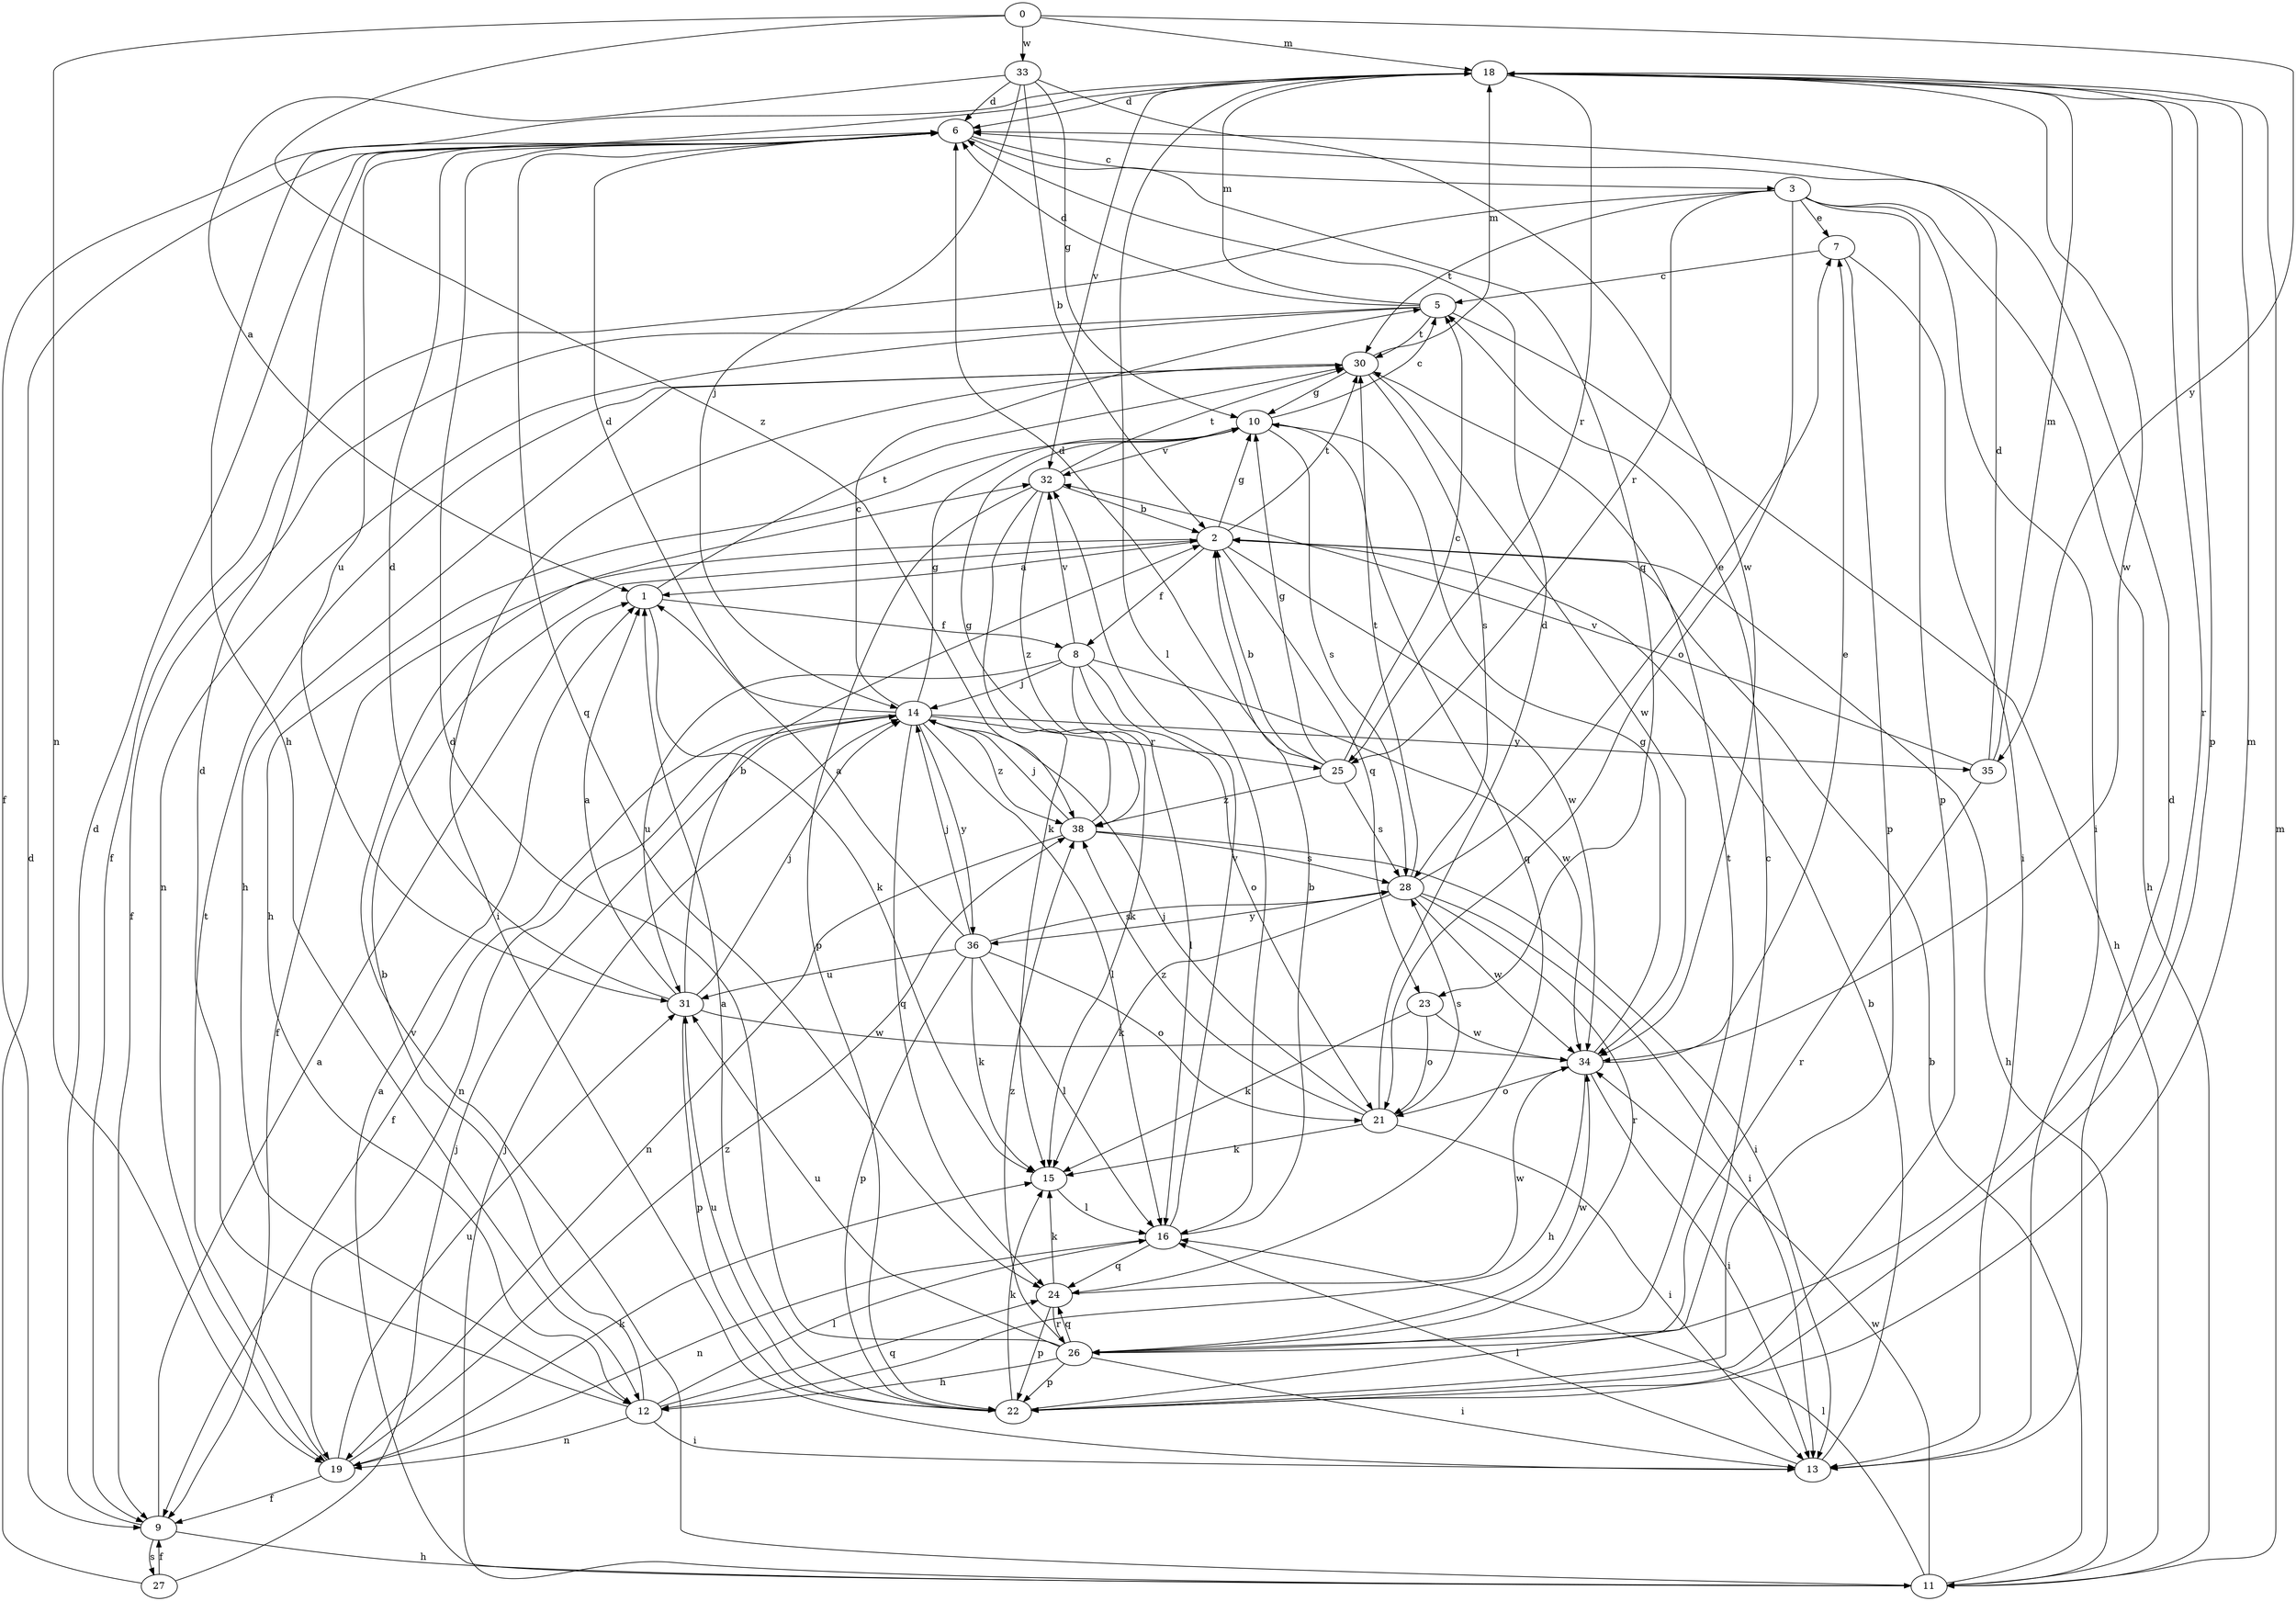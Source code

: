 strict digraph  {
0;
1;
2;
3;
5;
6;
7;
8;
9;
10;
11;
12;
13;
14;
15;
16;
18;
19;
21;
22;
23;
24;
25;
26;
27;
28;
30;
31;
32;
33;
34;
35;
36;
38;
0 -> 18  [label=m];
0 -> 19  [label=n];
0 -> 33  [label=w];
0 -> 35  [label=y];
0 -> 38  [label=z];
1 -> 8  [label=f];
1 -> 15  [label=k];
1 -> 30  [label=t];
2 -> 1  [label=a];
2 -> 8  [label=f];
2 -> 9  [label=f];
2 -> 10  [label=g];
2 -> 11  [label=h];
2 -> 23  [label=q];
2 -> 30  [label=t];
2 -> 34  [label=w];
3 -> 7  [label=e];
3 -> 9  [label=f];
3 -> 11  [label=h];
3 -> 13  [label=i];
3 -> 21  [label=o];
3 -> 22  [label=p];
3 -> 25  [label=r];
3 -> 30  [label=t];
5 -> 6  [label=d];
5 -> 9  [label=f];
5 -> 11  [label=h];
5 -> 18  [label=m];
5 -> 19  [label=n];
5 -> 30  [label=t];
6 -> 3  [label=c];
6 -> 23  [label=q];
6 -> 24  [label=q];
6 -> 31  [label=u];
7 -> 5  [label=c];
7 -> 13  [label=i];
7 -> 22  [label=p];
8 -> 14  [label=j];
8 -> 15  [label=k];
8 -> 16  [label=l];
8 -> 21  [label=o];
8 -> 31  [label=u];
8 -> 32  [label=v];
8 -> 34  [label=w];
9 -> 1  [label=a];
9 -> 6  [label=d];
9 -> 11  [label=h];
9 -> 27  [label=s];
10 -> 5  [label=c];
10 -> 12  [label=h];
10 -> 24  [label=q];
10 -> 28  [label=s];
10 -> 32  [label=v];
11 -> 1  [label=a];
11 -> 2  [label=b];
11 -> 14  [label=j];
11 -> 16  [label=l];
11 -> 18  [label=m];
11 -> 32  [label=v];
11 -> 34  [label=w];
12 -> 2  [label=b];
12 -> 6  [label=d];
12 -> 13  [label=i];
12 -> 16  [label=l];
12 -> 19  [label=n];
12 -> 24  [label=q];
13 -> 2  [label=b];
13 -> 6  [label=d];
13 -> 16  [label=l];
14 -> 5  [label=c];
14 -> 6  [label=d];
14 -> 9  [label=f];
14 -> 10  [label=g];
14 -> 16  [label=l];
14 -> 19  [label=n];
14 -> 24  [label=q];
14 -> 25  [label=r];
14 -> 35  [label=y];
14 -> 36  [label=y];
14 -> 38  [label=z];
15 -> 16  [label=l];
16 -> 2  [label=b];
16 -> 19  [label=n];
16 -> 24  [label=q];
16 -> 32  [label=v];
18 -> 6  [label=d];
18 -> 9  [label=f];
18 -> 12  [label=h];
18 -> 16  [label=l];
18 -> 22  [label=p];
18 -> 25  [label=r];
18 -> 26  [label=r];
18 -> 32  [label=v];
18 -> 34  [label=w];
19 -> 9  [label=f];
19 -> 15  [label=k];
19 -> 30  [label=t];
19 -> 31  [label=u];
19 -> 38  [label=z];
21 -> 6  [label=d];
21 -> 13  [label=i];
21 -> 14  [label=j];
21 -> 15  [label=k];
21 -> 28  [label=s];
21 -> 38  [label=z];
22 -> 1  [label=a];
22 -> 5  [label=c];
22 -> 15  [label=k];
22 -> 18  [label=m];
22 -> 31  [label=u];
23 -> 15  [label=k];
23 -> 21  [label=o];
23 -> 34  [label=w];
24 -> 15  [label=k];
24 -> 22  [label=p];
24 -> 26  [label=r];
24 -> 34  [label=w];
25 -> 2  [label=b];
25 -> 5  [label=c];
25 -> 6  [label=d];
25 -> 10  [label=g];
25 -> 28  [label=s];
25 -> 38  [label=z];
26 -> 6  [label=d];
26 -> 12  [label=h];
26 -> 13  [label=i];
26 -> 22  [label=p];
26 -> 24  [label=q];
26 -> 30  [label=t];
26 -> 31  [label=u];
26 -> 34  [label=w];
26 -> 38  [label=z];
27 -> 6  [label=d];
27 -> 9  [label=f];
27 -> 14  [label=j];
28 -> 7  [label=e];
28 -> 13  [label=i];
28 -> 15  [label=k];
28 -> 26  [label=r];
28 -> 30  [label=t];
28 -> 34  [label=w];
28 -> 36  [label=y];
30 -> 10  [label=g];
30 -> 12  [label=h];
30 -> 13  [label=i];
30 -> 18  [label=m];
30 -> 28  [label=s];
30 -> 34  [label=w];
31 -> 1  [label=a];
31 -> 2  [label=b];
31 -> 6  [label=d];
31 -> 14  [label=j];
31 -> 22  [label=p];
31 -> 34  [label=w];
32 -> 2  [label=b];
32 -> 15  [label=k];
32 -> 22  [label=p];
32 -> 30  [label=t];
32 -> 38  [label=z];
33 -> 1  [label=a];
33 -> 2  [label=b];
33 -> 6  [label=d];
33 -> 10  [label=g];
33 -> 14  [label=j];
33 -> 34  [label=w];
34 -> 7  [label=e];
34 -> 10  [label=g];
34 -> 12  [label=h];
34 -> 13  [label=i];
34 -> 21  [label=o];
35 -> 6  [label=d];
35 -> 18  [label=m];
35 -> 26  [label=r];
35 -> 32  [label=v];
36 -> 1  [label=a];
36 -> 14  [label=j];
36 -> 15  [label=k];
36 -> 16  [label=l];
36 -> 21  [label=o];
36 -> 22  [label=p];
36 -> 28  [label=s];
36 -> 31  [label=u];
38 -> 10  [label=g];
38 -> 13  [label=i];
38 -> 14  [label=j];
38 -> 19  [label=n];
38 -> 28  [label=s];
}
